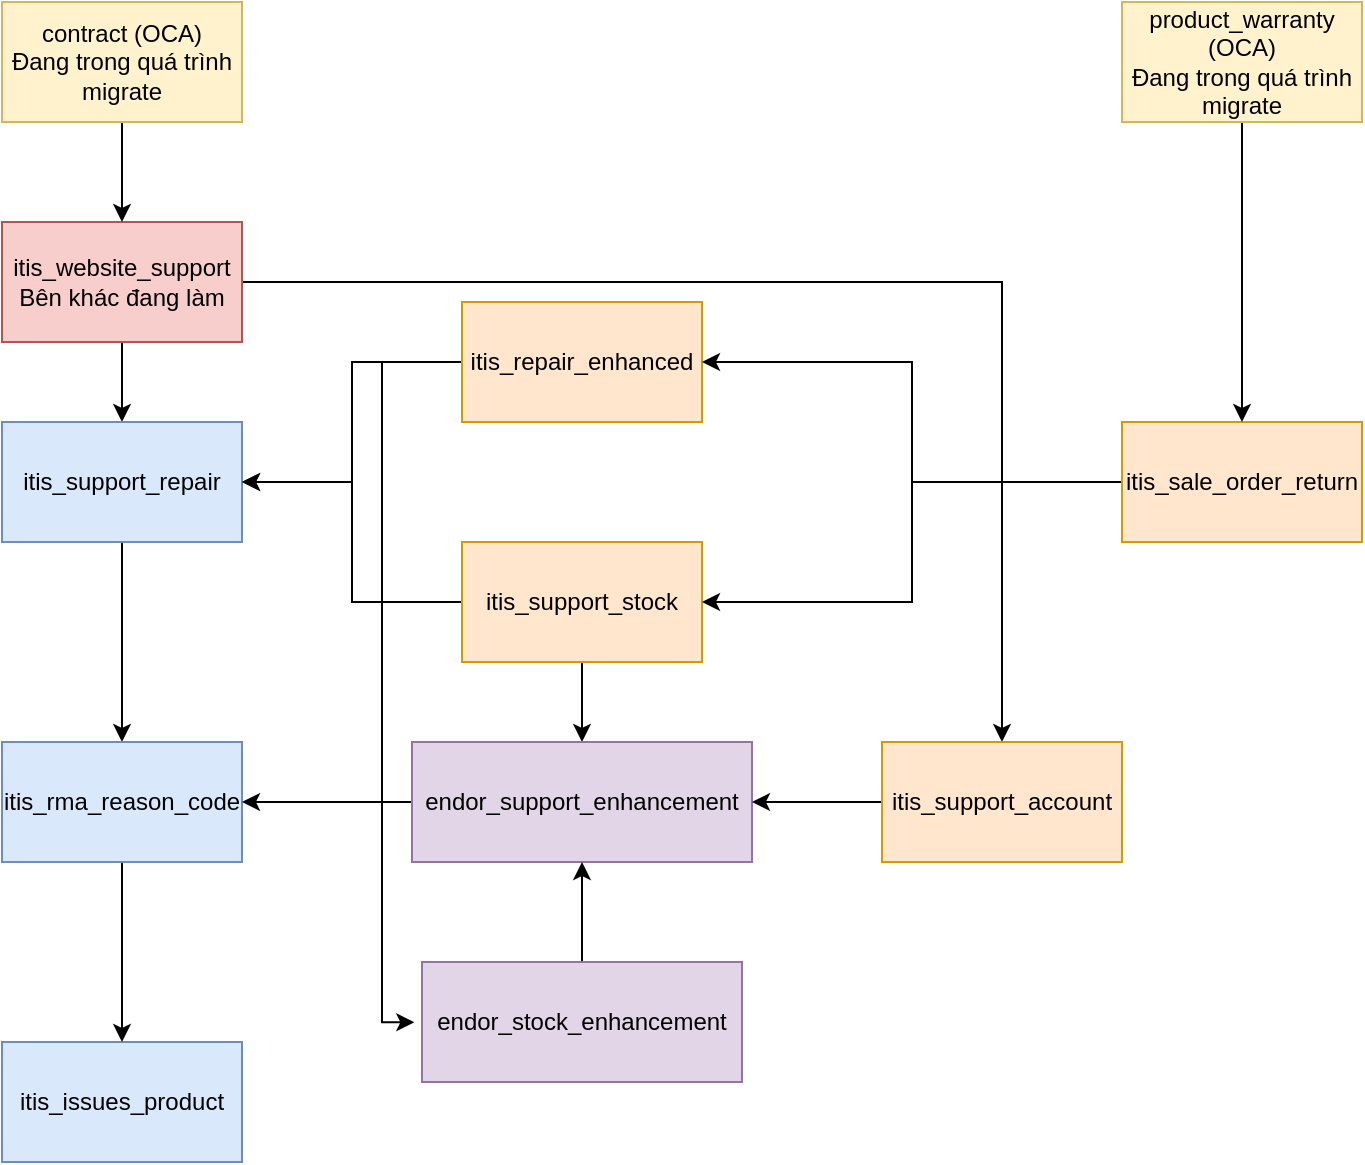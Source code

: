 <mxfile version="20.8.11" type="github">
  <diagram id="JLop5QC97o6r-xo9VGLU" name="Page-1">
    <mxGraphModel dx="1434" dy="775" grid="1" gridSize="10" guides="1" tooltips="1" connect="1" arrows="1" fold="1" page="1" pageScale="1" pageWidth="850" pageHeight="1100" math="0" shadow="0">
      <root>
        <mxCell id="0" />
        <mxCell id="1" parent="0" />
        <mxCell id="83HDyshsgURMBBsu8p-M-9" style="edgeStyle=orthogonalEdgeStyle;rounded=0;orthogonalLoop=1;jettySize=auto;html=1;entryX=0.5;entryY=0;entryDx=0;entryDy=0;" parent="1" source="83HDyshsgURMBBsu8p-M-1" target="83HDyshsgURMBBsu8p-M-7" edge="1">
          <mxGeometry relative="1" as="geometry" />
        </mxCell>
        <mxCell id="83HDyshsgURMBBsu8p-M-32" style="edgeStyle=orthogonalEdgeStyle;rounded=0;orthogonalLoop=1;jettySize=auto;html=1;" parent="1" source="83HDyshsgURMBBsu8p-M-1" target="83HDyshsgURMBBsu8p-M-28" edge="1">
          <mxGeometry relative="1" as="geometry" />
        </mxCell>
        <mxCell id="83HDyshsgURMBBsu8p-M-1" value="itis_website_support&lt;br&gt;Bên khác đang làm" style="rounded=0;whiteSpace=wrap;html=1;fillColor=#f8cecc;strokeColor=#b85450;" parent="1" vertex="1">
          <mxGeometry x="20" y="130" width="120" height="60" as="geometry" />
        </mxCell>
        <mxCell id="83HDyshsgURMBBsu8p-M-3" style="edgeStyle=orthogonalEdgeStyle;rounded=0;orthogonalLoop=1;jettySize=auto;html=1;entryX=0.5;entryY=0;entryDx=0;entryDy=0;" parent="1" source="83HDyshsgURMBBsu8p-M-2" target="83HDyshsgURMBBsu8p-M-1" edge="1">
          <mxGeometry relative="1" as="geometry" />
        </mxCell>
        <mxCell id="83HDyshsgURMBBsu8p-M-2" value="contract (OCA)&lt;br&gt;Đang trong quá trình migrate" style="rounded=0;whiteSpace=wrap;html=1;fillColor=#fff2cc;strokeColor=#d6b656;" parent="1" vertex="1">
          <mxGeometry x="20" y="20" width="120" height="60" as="geometry" />
        </mxCell>
        <mxCell id="83HDyshsgURMBBsu8p-M-5" value="itis_issues_product" style="rounded=0;whiteSpace=wrap;html=1;fillColor=#dae8fc;strokeColor=#6c8ebf;" parent="1" vertex="1">
          <mxGeometry x="20" y="540" width="120" height="60" as="geometry" />
        </mxCell>
        <mxCell id="83HDyshsgURMBBsu8p-M-21" style="edgeStyle=orthogonalEdgeStyle;rounded=0;orthogonalLoop=1;jettySize=auto;html=1;entryX=0.5;entryY=0;entryDx=0;entryDy=0;" parent="1" source="83HDyshsgURMBBsu8p-M-7" target="83HDyshsgURMBBsu8p-M-19" edge="1">
          <mxGeometry relative="1" as="geometry" />
        </mxCell>
        <mxCell id="83HDyshsgURMBBsu8p-M-7" value="itis_support_repair" style="rounded=0;whiteSpace=wrap;html=1;fillColor=#dae8fc;strokeColor=#6c8ebf;" parent="1" vertex="1">
          <mxGeometry x="20" y="230" width="120" height="60" as="geometry" />
        </mxCell>
        <mxCell id="83HDyshsgURMBBsu8p-M-13" style="edgeStyle=orthogonalEdgeStyle;rounded=0;orthogonalLoop=1;jettySize=auto;html=1;entryX=1;entryY=0.5;entryDx=0;entryDy=0;" parent="1" source="83HDyshsgURMBBsu8p-M-10" target="83HDyshsgURMBBsu8p-M-7" edge="1">
          <mxGeometry relative="1" as="geometry" />
        </mxCell>
        <mxCell id="83HDyshsgURMBBsu8p-M-27" style="edgeStyle=orthogonalEdgeStyle;rounded=0;orthogonalLoop=1;jettySize=auto;html=1;entryX=0.5;entryY=0;entryDx=0;entryDy=0;" parent="1" source="83HDyshsgURMBBsu8p-M-10" target="83HDyshsgURMBBsu8p-M-23" edge="1">
          <mxGeometry relative="1" as="geometry" />
        </mxCell>
        <mxCell id="83HDyshsgURMBBsu8p-M-10" value="itis_support_stock" style="rounded=0;whiteSpace=wrap;html=1;fillColor=#ffe6cc;strokeColor=#d79b00;" parent="1" vertex="1">
          <mxGeometry x="250" y="290" width="120" height="60" as="geometry" />
        </mxCell>
        <mxCell id="83HDyshsgURMBBsu8p-M-14" style="edgeStyle=orthogonalEdgeStyle;rounded=0;orthogonalLoop=1;jettySize=auto;html=1;entryX=1;entryY=0.5;entryDx=0;entryDy=0;" parent="1" source="83HDyshsgURMBBsu8p-M-11" target="83HDyshsgURMBBsu8p-M-7" edge="1">
          <mxGeometry relative="1" as="geometry" />
        </mxCell>
        <mxCell id="83HDyshsgURMBBsu8p-M-38" style="edgeStyle=orthogonalEdgeStyle;rounded=0;orthogonalLoop=1;jettySize=auto;html=1;entryX=-0.024;entryY=0.502;entryDx=0;entryDy=0;entryPerimeter=0;" parent="1" source="83HDyshsgURMBBsu8p-M-11" target="83HDyshsgURMBBsu8p-M-29" edge="1">
          <mxGeometry relative="1" as="geometry">
            <mxPoint x="210" y="530.69" as="targetPoint" />
            <Array as="points">
              <mxPoint x="210" y="200" />
              <mxPoint x="210" y="530" />
            </Array>
          </mxGeometry>
        </mxCell>
        <mxCell id="83HDyshsgURMBBsu8p-M-11" value="itis_repair_enhanced" style="rounded=0;whiteSpace=wrap;html=1;fillColor=#ffe6cc;strokeColor=#d79b00;" parent="1" vertex="1">
          <mxGeometry x="250" y="170" width="120" height="60" as="geometry" />
        </mxCell>
        <mxCell id="83HDyshsgURMBBsu8p-M-15" style="edgeStyle=orthogonalEdgeStyle;rounded=0;orthogonalLoop=1;jettySize=auto;html=1;entryX=1;entryY=0.5;entryDx=0;entryDy=0;" parent="1" source="83HDyshsgURMBBsu8p-M-12" target="83HDyshsgURMBBsu8p-M-10" edge="1">
          <mxGeometry relative="1" as="geometry" />
        </mxCell>
        <mxCell id="83HDyshsgURMBBsu8p-M-18" style="edgeStyle=orthogonalEdgeStyle;rounded=0;orthogonalLoop=1;jettySize=auto;html=1;entryX=1;entryY=0.5;entryDx=0;entryDy=0;" parent="1" source="83HDyshsgURMBBsu8p-M-12" target="83HDyshsgURMBBsu8p-M-11" edge="1">
          <mxGeometry relative="1" as="geometry" />
        </mxCell>
        <mxCell id="83HDyshsgURMBBsu8p-M-12" value="itis_sale_order_return" style="rounded=0;whiteSpace=wrap;html=1;fillColor=#ffe6cc;strokeColor=#d79b00;" parent="1" vertex="1">
          <mxGeometry x="580" y="230" width="120" height="60" as="geometry" />
        </mxCell>
        <mxCell id="83HDyshsgURMBBsu8p-M-17" style="edgeStyle=orthogonalEdgeStyle;rounded=0;orthogonalLoop=1;jettySize=auto;html=1;entryX=0.5;entryY=0;entryDx=0;entryDy=0;" parent="1" source="83HDyshsgURMBBsu8p-M-16" target="83HDyshsgURMBBsu8p-M-12" edge="1">
          <mxGeometry relative="1" as="geometry" />
        </mxCell>
        <mxCell id="83HDyshsgURMBBsu8p-M-16" value="product_warranty (OCA)&lt;br&gt;Đang trong quá trình migrate" style="rounded=0;whiteSpace=wrap;html=1;fillColor=#fff2cc;strokeColor=#d6b656;" parent="1" vertex="1">
          <mxGeometry x="580" y="20" width="120" height="60" as="geometry" />
        </mxCell>
        <mxCell id="83HDyshsgURMBBsu8p-M-22" style="edgeStyle=orthogonalEdgeStyle;rounded=0;orthogonalLoop=1;jettySize=auto;html=1;entryX=0.5;entryY=0;entryDx=0;entryDy=0;" parent="1" source="83HDyshsgURMBBsu8p-M-19" target="83HDyshsgURMBBsu8p-M-5" edge="1">
          <mxGeometry relative="1" as="geometry" />
        </mxCell>
        <mxCell id="83HDyshsgURMBBsu8p-M-19" value="itis_rma_reason_code" style="rounded=0;whiteSpace=wrap;html=1;fillColor=#dae8fc;strokeColor=#6c8ebf;" parent="1" vertex="1">
          <mxGeometry x="20" y="390" width="120" height="60" as="geometry" />
        </mxCell>
        <mxCell id="83HDyshsgURMBBsu8p-M-24" style="edgeStyle=orthogonalEdgeStyle;rounded=0;orthogonalLoop=1;jettySize=auto;html=1;entryX=1;entryY=0.5;entryDx=0;entryDy=0;" parent="1" source="83HDyshsgURMBBsu8p-M-23" target="83HDyshsgURMBBsu8p-M-19" edge="1">
          <mxGeometry relative="1" as="geometry" />
        </mxCell>
        <mxCell id="83HDyshsgURMBBsu8p-M-23" value="endor_support_enhancement" style="rounded=0;whiteSpace=wrap;html=1;fillColor=#e1d5e7;strokeColor=#9673a6;" parent="1" vertex="1">
          <mxGeometry x="225" y="390" width="170" height="60" as="geometry" />
        </mxCell>
        <mxCell id="83HDyshsgURMBBsu8p-M-30" style="edgeStyle=orthogonalEdgeStyle;rounded=0;orthogonalLoop=1;jettySize=auto;html=1;" parent="1" source="83HDyshsgURMBBsu8p-M-28" target="83HDyshsgURMBBsu8p-M-23" edge="1">
          <mxGeometry relative="1" as="geometry" />
        </mxCell>
        <mxCell id="83HDyshsgURMBBsu8p-M-28" value="itis_support_account" style="rounded=0;whiteSpace=wrap;html=1;fillColor=#ffe6cc;strokeColor=#d79b00;" parent="1" vertex="1">
          <mxGeometry x="460" y="390" width="120" height="60" as="geometry" />
        </mxCell>
        <mxCell id="83HDyshsgURMBBsu8p-M-31" style="edgeStyle=orthogonalEdgeStyle;rounded=0;orthogonalLoop=1;jettySize=auto;html=1;" parent="1" source="83HDyshsgURMBBsu8p-M-29" target="83HDyshsgURMBBsu8p-M-23" edge="1">
          <mxGeometry relative="1" as="geometry" />
        </mxCell>
        <mxCell id="83HDyshsgURMBBsu8p-M-29" value="endor_stock_enhancement" style="rounded=0;whiteSpace=wrap;html=1;fillColor=#e1d5e7;strokeColor=#9673a6;" parent="1" vertex="1">
          <mxGeometry x="230" y="500" width="160" height="60" as="geometry" />
        </mxCell>
      </root>
    </mxGraphModel>
  </diagram>
</mxfile>
